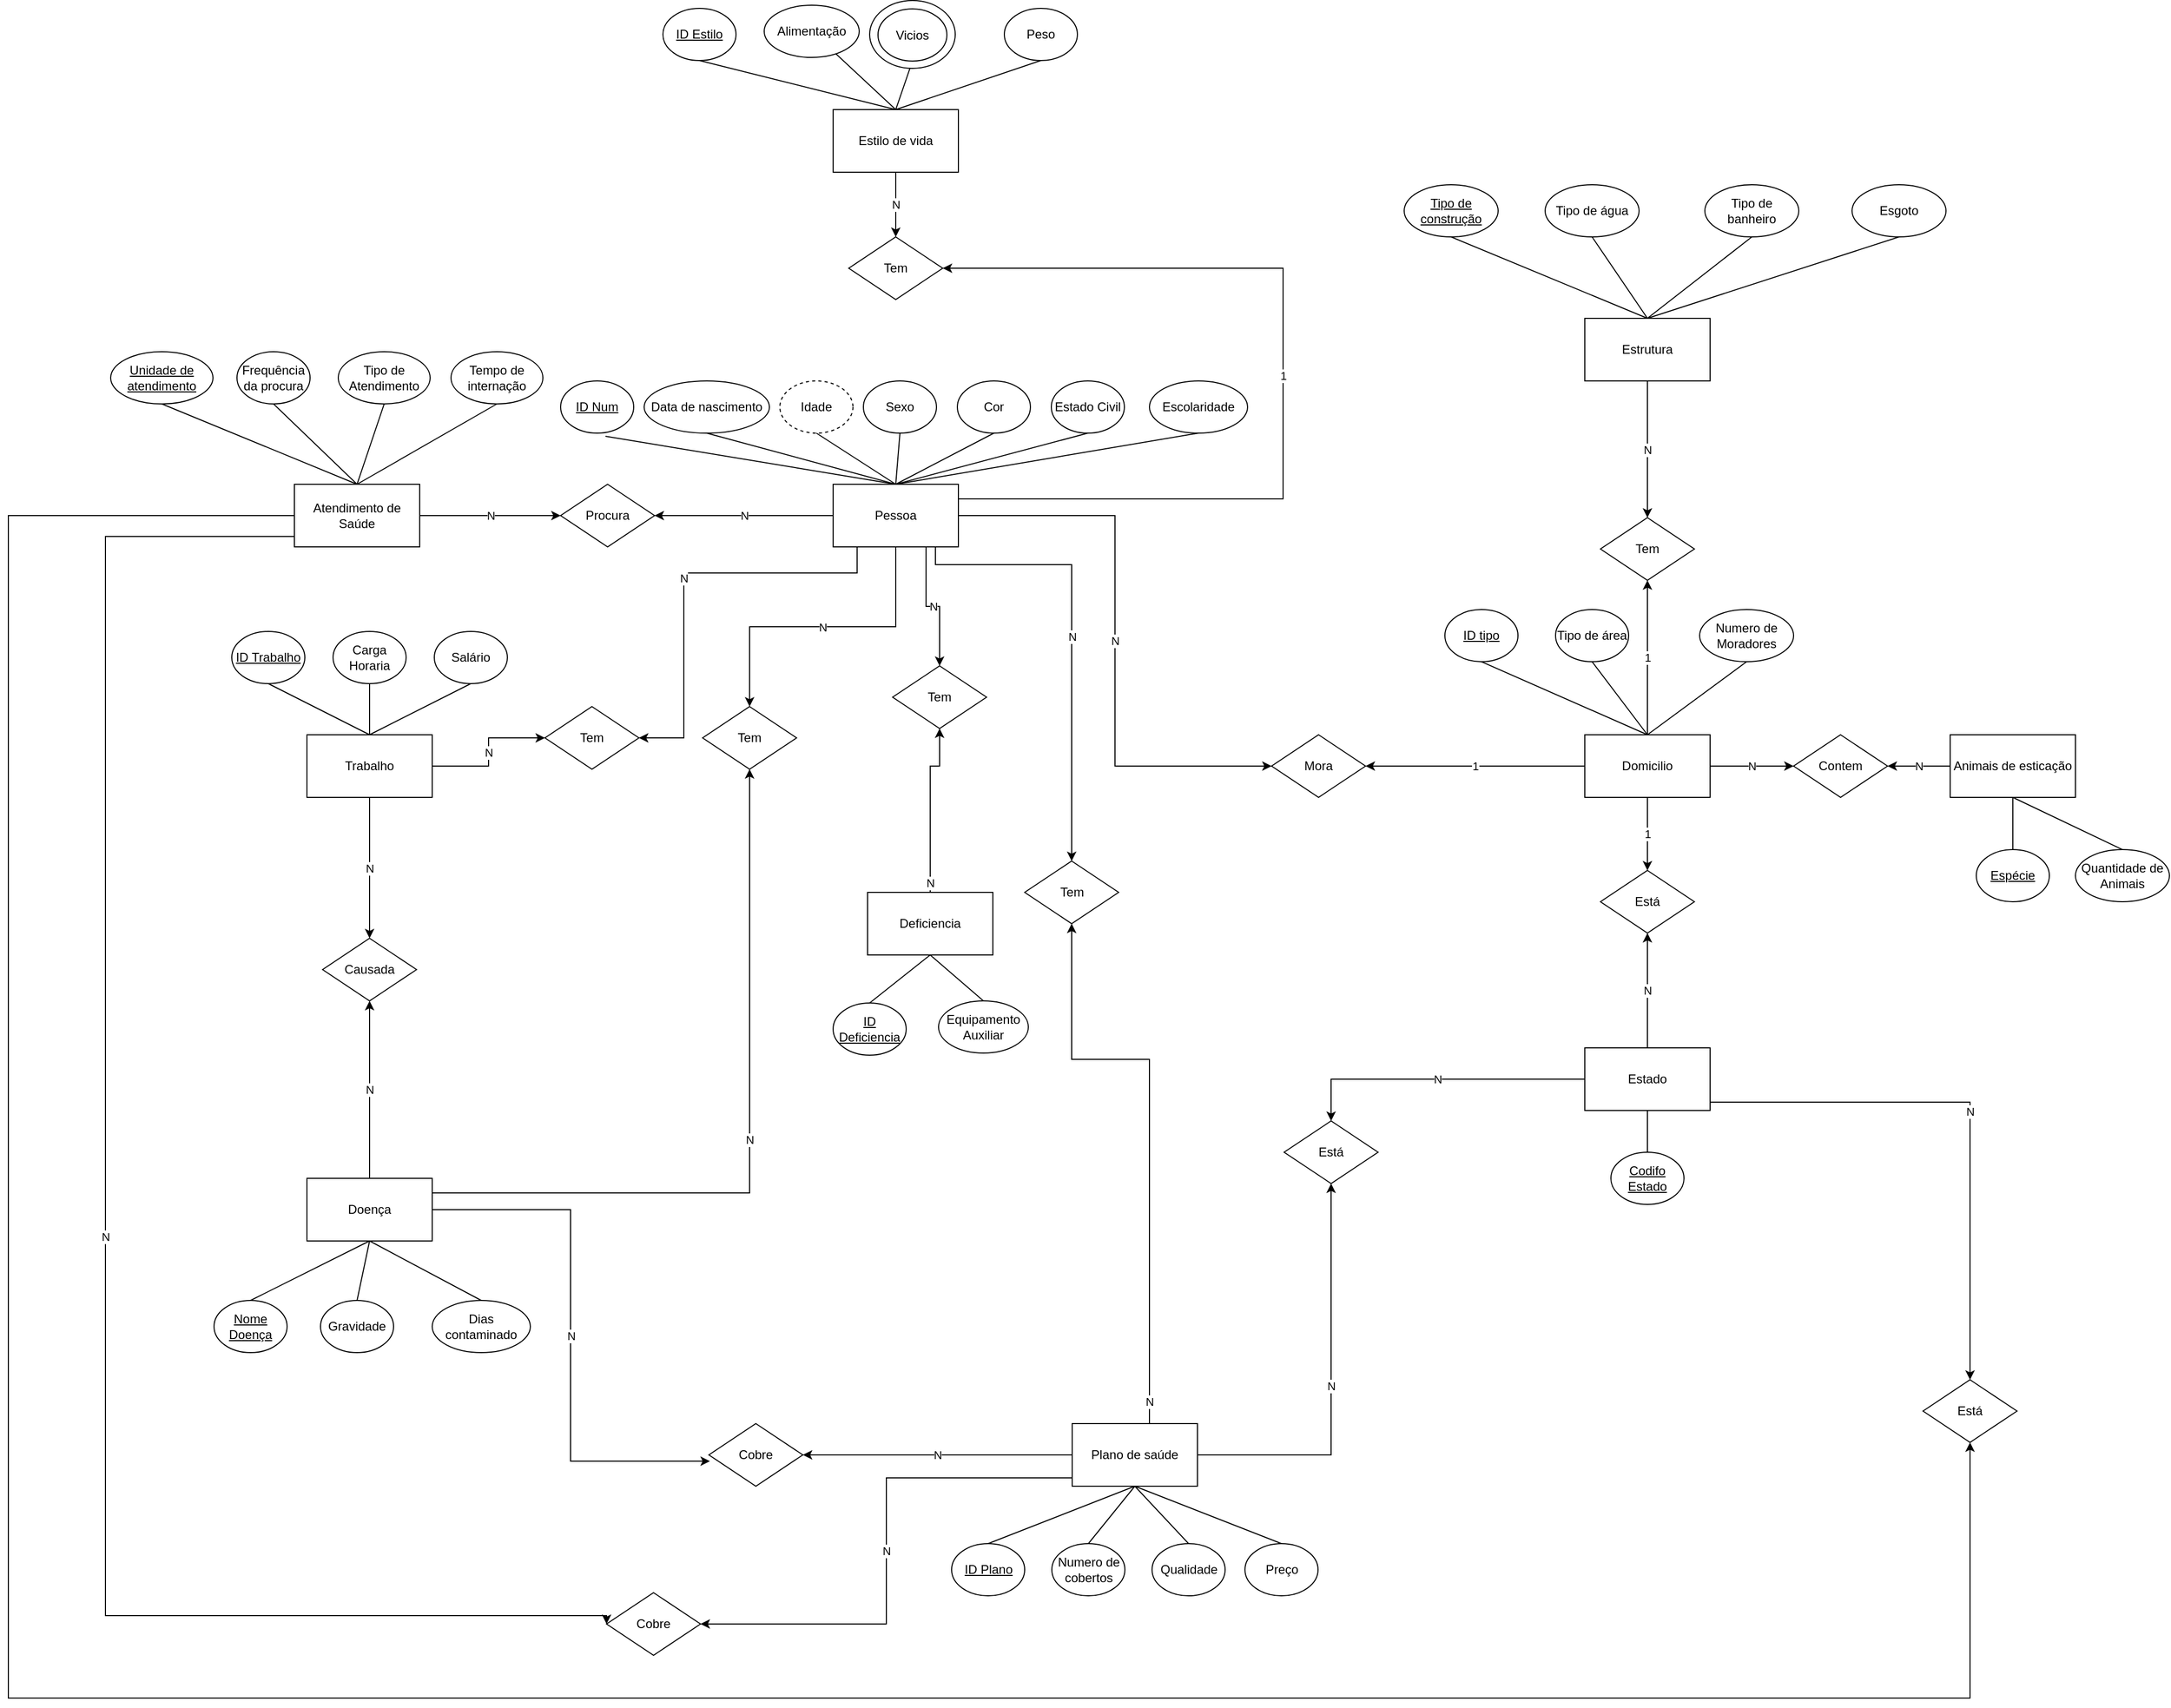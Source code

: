 <mxfile version="15.2.9" type="github">
  <diagram id="z8tA9fzvjswGwNnZUVDG" name="Page-1">
    <mxGraphModel dx="3155" dy="2375" grid="0" gridSize="10" guides="1" tooltips="1" connect="1" arrows="1" fold="1" page="0" pageScale="1" pageWidth="850" pageHeight="1100" math="0" shadow="0">
      <root>
        <mxCell id="0" />
        <mxCell id="1" parent="0" />
        <mxCell id="PHDZe1s5qyJXQ7fVR7Sn-13" value="N" style="edgeStyle=orthogonalEdgeStyle;rounded=0;orthogonalLoop=1;jettySize=auto;html=1;entryX=0;entryY=0.5;entryDx=0;entryDy=0;" parent="1" source="PHDZe1s5qyJXQ7fVR7Sn-1" target="PHDZe1s5qyJXQ7fVR7Sn-12" edge="1">
          <mxGeometry relative="1" as="geometry" />
        </mxCell>
        <mxCell id="PHDZe1s5qyJXQ7fVR7Sn-34" value="N" style="edgeStyle=orthogonalEdgeStyle;rounded=0;orthogonalLoop=1;jettySize=auto;html=1;exitX=0.5;exitY=1;exitDx=0;exitDy=0;" parent="1" source="PHDZe1s5qyJXQ7fVR7Sn-1" target="PHDZe1s5qyJXQ7fVR7Sn-33" edge="1">
          <mxGeometry relative="1" as="geometry" />
        </mxCell>
        <mxCell id="jMFC31TbGM9YnoEHQVQy-81" value="N" style="edgeStyle=orthogonalEdgeStyle;rounded=0;orthogonalLoop=1;jettySize=auto;html=1;entryX=1;entryY=0.5;entryDx=0;entryDy=0;" edge="1" parent="1" source="PHDZe1s5qyJXQ7fVR7Sn-1" target="jMFC31TbGM9YnoEHQVQy-80">
          <mxGeometry relative="1" as="geometry" />
        </mxCell>
        <mxCell id="jMFC31TbGM9YnoEHQVQy-103" value="N" style="edgeStyle=orthogonalEdgeStyle;rounded=0;orthogonalLoop=1;jettySize=auto;html=1;entryX=1;entryY=0.5;entryDx=0;entryDy=0;" edge="1" parent="1" source="PHDZe1s5qyJXQ7fVR7Sn-1" target="jMFC31TbGM9YnoEHQVQy-97">
          <mxGeometry relative="1" as="geometry">
            <Array as="points">
              <mxPoint x="413" y="45" />
              <mxPoint x="247" y="45" />
              <mxPoint x="247" y="203" />
            </Array>
          </mxGeometry>
        </mxCell>
        <mxCell id="jMFC31TbGM9YnoEHQVQy-104" value="N" style="edgeStyle=orthogonalEdgeStyle;rounded=0;orthogonalLoop=1;jettySize=auto;html=1;entryX=0.5;entryY=0;entryDx=0;entryDy=0;" edge="1" parent="1" source="PHDZe1s5qyJXQ7fVR7Sn-1" target="jMFC31TbGM9YnoEHQVQy-100">
          <mxGeometry relative="1" as="geometry">
            <Array as="points">
              <mxPoint x="479" y="77" />
              <mxPoint x="492" y="77" />
            </Array>
          </mxGeometry>
        </mxCell>
        <mxCell id="jMFC31TbGM9YnoEHQVQy-106" value="N" style="edgeStyle=orthogonalEdgeStyle;rounded=0;orthogonalLoop=1;jettySize=auto;html=1;entryX=0.5;entryY=0;entryDx=0;entryDy=0;" edge="1" parent="1" source="PHDZe1s5qyJXQ7fVR7Sn-1" target="jMFC31TbGM9YnoEHQVQy-105">
          <mxGeometry relative="1" as="geometry">
            <mxPoint x="615" y="323" as="targetPoint" />
            <Array as="points">
              <mxPoint x="488" y="37" />
              <mxPoint x="619" y="37" />
            </Array>
          </mxGeometry>
        </mxCell>
        <mxCell id="jMFC31TbGM9YnoEHQVQy-107" value="1" style="edgeStyle=orthogonalEdgeStyle;rounded=0;orthogonalLoop=1;jettySize=auto;html=1;entryX=1;entryY=0.5;entryDx=0;entryDy=0;" edge="1" parent="1" source="PHDZe1s5qyJXQ7fVR7Sn-1" target="jMFC31TbGM9YnoEHQVQy-96">
          <mxGeometry relative="1" as="geometry">
            <Array as="points">
              <mxPoint x="821" y="-26" />
              <mxPoint x="821" y="-247" />
            </Array>
          </mxGeometry>
        </mxCell>
        <mxCell id="PHDZe1s5qyJXQ7fVR7Sn-1" value="Pessoa" style="rounded=0;whiteSpace=wrap;html=1;" parent="1" vertex="1">
          <mxGeometry x="390" y="-40" width="120" height="60" as="geometry" />
        </mxCell>
        <mxCell id="PHDZe1s5qyJXQ7fVR7Sn-2" value="&lt;u&gt;ID Num&lt;/u&gt;" style="ellipse;whiteSpace=wrap;html=1;" parent="1" vertex="1">
          <mxGeometry x="129" y="-139" width="70" height="50" as="geometry" />
        </mxCell>
        <mxCell id="PHDZe1s5qyJXQ7fVR7Sn-4" value="Data de nascimento" style="ellipse;whiteSpace=wrap;html=1;" parent="1" vertex="1">
          <mxGeometry x="209" y="-139" width="120" height="50" as="geometry" />
        </mxCell>
        <mxCell id="PHDZe1s5qyJXQ7fVR7Sn-5" value="Idade" style="ellipse;whiteSpace=wrap;html=1;dashed=1;" parent="1" vertex="1">
          <mxGeometry x="339" y="-139" width="70" height="50" as="geometry" />
        </mxCell>
        <mxCell id="PHDZe1s5qyJXQ7fVR7Sn-6" value="Sexo" style="ellipse;whiteSpace=wrap;html=1;" parent="1" vertex="1">
          <mxGeometry x="419" y="-139" width="70" height="50" as="geometry" />
        </mxCell>
        <mxCell id="PHDZe1s5qyJXQ7fVR7Sn-7" value="" style="endArrow=none;html=1;exitX=0.614;exitY=1.06;exitDx=0;exitDy=0;exitPerimeter=0;entryX=0.5;entryY=0;entryDx=0;entryDy=0;" parent="1" source="PHDZe1s5qyJXQ7fVR7Sn-2" target="PHDZe1s5qyJXQ7fVR7Sn-1" edge="1">
          <mxGeometry width="50" height="50" relative="1" as="geometry">
            <mxPoint x="420" y="250" as="sourcePoint" />
            <mxPoint x="470" y="200" as="targetPoint" />
          </mxGeometry>
        </mxCell>
        <mxCell id="PHDZe1s5qyJXQ7fVR7Sn-8" value="" style="endArrow=none;html=1;entryX=0.5;entryY=0;entryDx=0;entryDy=0;exitX=0.5;exitY=1;exitDx=0;exitDy=0;" parent="1" source="PHDZe1s5qyJXQ7fVR7Sn-4" target="PHDZe1s5qyJXQ7fVR7Sn-1" edge="1">
          <mxGeometry width="50" height="50" relative="1" as="geometry">
            <mxPoint x="420" y="250" as="sourcePoint" />
            <mxPoint x="470" y="200" as="targetPoint" />
          </mxGeometry>
        </mxCell>
        <mxCell id="PHDZe1s5qyJXQ7fVR7Sn-9" value="" style="endArrow=none;html=1;entryX=0.5;entryY=0;entryDx=0;entryDy=0;exitX=0.5;exitY=1;exitDx=0;exitDy=0;" parent="1" source="PHDZe1s5qyJXQ7fVR7Sn-5" target="PHDZe1s5qyJXQ7fVR7Sn-1" edge="1">
          <mxGeometry width="50" height="50" relative="1" as="geometry">
            <mxPoint x="420" y="250" as="sourcePoint" />
            <mxPoint x="470" y="200" as="targetPoint" />
          </mxGeometry>
        </mxCell>
        <mxCell id="PHDZe1s5qyJXQ7fVR7Sn-10" value="" style="endArrow=none;html=1;entryX=0.5;entryY=0;entryDx=0;entryDy=0;exitX=0.5;exitY=1;exitDx=0;exitDy=0;" parent="1" source="PHDZe1s5qyJXQ7fVR7Sn-6" target="PHDZe1s5qyJXQ7fVR7Sn-1" edge="1">
          <mxGeometry width="50" height="50" relative="1" as="geometry">
            <mxPoint x="160" y="250" as="sourcePoint" />
            <mxPoint x="210" y="200" as="targetPoint" />
          </mxGeometry>
        </mxCell>
        <mxCell id="PHDZe1s5qyJXQ7fVR7Sn-14" value="1" style="edgeStyle=orthogonalEdgeStyle;rounded=0;orthogonalLoop=1;jettySize=auto;html=1;exitX=0;exitY=0.5;exitDx=0;exitDy=0;" parent="1" source="PHDZe1s5qyJXQ7fVR7Sn-11" target="PHDZe1s5qyJXQ7fVR7Sn-12" edge="1">
          <mxGeometry relative="1" as="geometry" />
        </mxCell>
        <mxCell id="PHDZe1s5qyJXQ7fVR7Sn-29" value="1" style="edgeStyle=orthogonalEdgeStyle;rounded=0;orthogonalLoop=1;jettySize=auto;html=1;entryX=0.5;entryY=0;entryDx=0;entryDy=0;" parent="1" source="PHDZe1s5qyJXQ7fVR7Sn-11" target="PHDZe1s5qyJXQ7fVR7Sn-28" edge="1">
          <mxGeometry relative="1" as="geometry" />
        </mxCell>
        <mxCell id="jMFC31TbGM9YnoEHQVQy-16" value="N" style="edgeStyle=orthogonalEdgeStyle;rounded=0;orthogonalLoop=1;jettySize=auto;html=1;entryX=0;entryY=0.5;entryDx=0;entryDy=0;" edge="1" parent="1" source="PHDZe1s5qyJXQ7fVR7Sn-11" target="jMFC31TbGM9YnoEHQVQy-15">
          <mxGeometry relative="1" as="geometry" />
        </mxCell>
        <mxCell id="jMFC31TbGM9YnoEHQVQy-31" value="1" style="edgeStyle=orthogonalEdgeStyle;rounded=0;orthogonalLoop=1;jettySize=auto;html=1;entryX=0.5;entryY=1;entryDx=0;entryDy=0;" edge="1" parent="1" source="PHDZe1s5qyJXQ7fVR7Sn-11" target="jMFC31TbGM9YnoEHQVQy-30">
          <mxGeometry relative="1" as="geometry" />
        </mxCell>
        <mxCell id="PHDZe1s5qyJXQ7fVR7Sn-11" value="Domicilio" style="rounded=0;whiteSpace=wrap;html=1;" parent="1" vertex="1">
          <mxGeometry x="1110" y="200" width="120" height="60" as="geometry" />
        </mxCell>
        <mxCell id="PHDZe1s5qyJXQ7fVR7Sn-12" value="Mora" style="rhombus;whiteSpace=wrap;html=1;" parent="1" vertex="1">
          <mxGeometry x="810" y="200" width="90" height="60" as="geometry" />
        </mxCell>
        <mxCell id="PHDZe1s5qyJXQ7fVR7Sn-15" value="&lt;u&gt;ID tipo&lt;/u&gt;" style="ellipse;whiteSpace=wrap;html=1;" parent="1" vertex="1">
          <mxGeometry x="976" y="80" width="70" height="50" as="geometry" />
        </mxCell>
        <mxCell id="PHDZe1s5qyJXQ7fVR7Sn-18" value="" style="endArrow=none;html=1;entryX=0.5;entryY=0;entryDx=0;entryDy=0;exitX=0.5;exitY=1;exitDx=0;exitDy=0;" parent="1" source="PHDZe1s5qyJXQ7fVR7Sn-15" target="PHDZe1s5qyJXQ7fVR7Sn-11" edge="1">
          <mxGeometry width="50" height="50" relative="1" as="geometry">
            <mxPoint x="660" y="360" as="sourcePoint" />
            <mxPoint x="710" y="310" as="targetPoint" />
          </mxGeometry>
        </mxCell>
        <mxCell id="PHDZe1s5qyJXQ7fVR7Sn-19" value="Tipo de área" style="ellipse;whiteSpace=wrap;html=1;" parent="1" vertex="1">
          <mxGeometry x="1082" y="80" width="70" height="50" as="geometry" />
        </mxCell>
        <mxCell id="PHDZe1s5qyJXQ7fVR7Sn-20" value="Numero de Moradores" style="ellipse;whiteSpace=wrap;html=1;" parent="1" vertex="1">
          <mxGeometry x="1220" y="80" width="90" height="50" as="geometry" />
        </mxCell>
        <mxCell id="PHDZe1s5qyJXQ7fVR7Sn-30" value="N" style="edgeStyle=orthogonalEdgeStyle;rounded=0;orthogonalLoop=1;jettySize=auto;html=1;entryX=0.5;entryY=1;entryDx=0;entryDy=0;" parent="1" source="PHDZe1s5qyJXQ7fVR7Sn-22" target="PHDZe1s5qyJXQ7fVR7Sn-28" edge="1">
          <mxGeometry relative="1" as="geometry" />
        </mxCell>
        <mxCell id="jMFC31TbGM9YnoEHQVQy-120" value="N" style="edgeStyle=orthogonalEdgeStyle;rounded=0;orthogonalLoop=1;jettySize=auto;html=1;entryX=0.5;entryY=0;entryDx=0;entryDy=0;" edge="1" parent="1" source="PHDZe1s5qyJXQ7fVR7Sn-22" target="jMFC31TbGM9YnoEHQVQy-119">
          <mxGeometry relative="1" as="geometry">
            <Array as="points">
              <mxPoint x="1479" y="552" />
            </Array>
          </mxGeometry>
        </mxCell>
        <mxCell id="jMFC31TbGM9YnoEHQVQy-123" value="N" style="edgeStyle=orthogonalEdgeStyle;rounded=0;orthogonalLoop=1;jettySize=auto;html=1;" edge="1" parent="1" source="PHDZe1s5qyJXQ7fVR7Sn-22" target="jMFC31TbGM9YnoEHQVQy-122">
          <mxGeometry relative="1" as="geometry" />
        </mxCell>
        <mxCell id="PHDZe1s5qyJXQ7fVR7Sn-22" value="Estado" style="rounded=0;whiteSpace=wrap;html=1;" parent="1" vertex="1">
          <mxGeometry x="1110" y="500" width="120" height="60" as="geometry" />
        </mxCell>
        <mxCell id="PHDZe1s5qyJXQ7fVR7Sn-25" value="&lt;u&gt;Codifo Estado&lt;/u&gt;" style="ellipse;whiteSpace=wrap;html=1;" parent="1" vertex="1">
          <mxGeometry x="1135" y="600" width="70" height="50" as="geometry" />
        </mxCell>
        <mxCell id="PHDZe1s5qyJXQ7fVR7Sn-26" value="" style="endArrow=none;html=1;entryX=0.5;entryY=0;entryDx=0;entryDy=0;exitX=0.5;exitY=1;exitDx=0;exitDy=0;" parent="1" source="PHDZe1s5qyJXQ7fVR7Sn-19" target="PHDZe1s5qyJXQ7fVR7Sn-11" edge="1">
          <mxGeometry width="50" height="50" relative="1" as="geometry">
            <mxPoint x="660" y="360" as="sourcePoint" />
            <mxPoint x="710" y="310" as="targetPoint" />
          </mxGeometry>
        </mxCell>
        <mxCell id="PHDZe1s5qyJXQ7fVR7Sn-27" value="" style="endArrow=none;html=1;entryX=0.5;entryY=0;entryDx=0;entryDy=0;exitX=0.5;exitY=1;exitDx=0;exitDy=0;" parent="1" source="PHDZe1s5qyJXQ7fVR7Sn-20" target="PHDZe1s5qyJXQ7fVR7Sn-11" edge="1">
          <mxGeometry width="50" height="50" relative="1" as="geometry">
            <mxPoint x="660" y="360" as="sourcePoint" />
            <mxPoint x="710" y="310" as="targetPoint" />
          </mxGeometry>
        </mxCell>
        <mxCell id="PHDZe1s5qyJXQ7fVR7Sn-28" value="Está" style="rhombus;whiteSpace=wrap;html=1;" parent="1" vertex="1">
          <mxGeometry x="1125" y="330" width="90" height="60" as="geometry" />
        </mxCell>
        <mxCell id="PHDZe1s5qyJXQ7fVR7Sn-31" value="" style="endArrow=none;html=1;entryX=0.5;entryY=1;entryDx=0;entryDy=0;entryPerimeter=0;exitX=0.5;exitY=0;exitDx=0;exitDy=0;" parent="1" source="PHDZe1s5qyJXQ7fVR7Sn-25" target="PHDZe1s5qyJXQ7fVR7Sn-22" edge="1">
          <mxGeometry width="50" height="50" relative="1" as="geometry">
            <mxPoint x="660" y="340" as="sourcePoint" />
            <mxPoint x="710" y="290" as="targetPoint" />
          </mxGeometry>
        </mxCell>
        <mxCell id="PHDZe1s5qyJXQ7fVR7Sn-35" value="N" style="edgeStyle=orthogonalEdgeStyle;rounded=0;orthogonalLoop=1;jettySize=auto;html=1;" parent="1" source="PHDZe1s5qyJXQ7fVR7Sn-32" target="PHDZe1s5qyJXQ7fVR7Sn-33" edge="1">
          <mxGeometry relative="1" as="geometry">
            <Array as="points">
              <mxPoint x="310" y="639" />
            </Array>
          </mxGeometry>
        </mxCell>
        <mxCell id="jMFC31TbGM9YnoEHQVQy-44" value="N" style="edgeStyle=orthogonalEdgeStyle;rounded=0;orthogonalLoop=1;jettySize=auto;html=1;entryX=0.5;entryY=1;entryDx=0;entryDy=0;" edge="1" parent="1" source="PHDZe1s5qyJXQ7fVR7Sn-32" target="jMFC31TbGM9YnoEHQVQy-43">
          <mxGeometry relative="1" as="geometry">
            <mxPoint x="-54" y="504" as="targetPoint" />
          </mxGeometry>
        </mxCell>
        <mxCell id="jMFC31TbGM9YnoEHQVQy-124" value="N" style="edgeStyle=orthogonalEdgeStyle;rounded=0;orthogonalLoop=1;jettySize=auto;html=1;entryX=0.011;entryY=0.6;entryDx=0;entryDy=0;entryPerimeter=0;" edge="1" parent="1" source="PHDZe1s5qyJXQ7fVR7Sn-32" target="jMFC31TbGM9YnoEHQVQy-62">
          <mxGeometry relative="1" as="geometry" />
        </mxCell>
        <mxCell id="PHDZe1s5qyJXQ7fVR7Sn-32" value="Doença" style="rounded=0;whiteSpace=wrap;html=1;" parent="1" vertex="1">
          <mxGeometry x="-114" y="625" width="120" height="60" as="geometry" />
        </mxCell>
        <mxCell id="PHDZe1s5qyJXQ7fVR7Sn-33" value="Tem" style="rhombus;whiteSpace=wrap;html=1;" parent="1" vertex="1">
          <mxGeometry x="265" y="173" width="90" height="60" as="geometry" />
        </mxCell>
        <mxCell id="PHDZe1s5qyJXQ7fVR7Sn-36" value="&lt;u&gt;Nome Doença&lt;/u&gt;" style="ellipse;whiteSpace=wrap;html=1;" parent="1" vertex="1">
          <mxGeometry x="-203" y="742" width="70" height="50" as="geometry" />
        </mxCell>
        <mxCell id="PHDZe1s5qyJXQ7fVR7Sn-37" value="" style="endArrow=none;html=1;entryX=0.5;entryY=1;entryDx=0;entryDy=0;exitX=0.5;exitY=0;exitDx=0;exitDy=0;" parent="1" source="PHDZe1s5qyJXQ7fVR7Sn-36" target="PHDZe1s5qyJXQ7fVR7Sn-32" edge="1">
          <mxGeometry width="50" height="50" relative="1" as="geometry">
            <mxPoint x="520" y="590" as="sourcePoint" />
            <mxPoint x="570" y="540" as="targetPoint" />
          </mxGeometry>
        </mxCell>
        <mxCell id="PHDZe1s5qyJXQ7fVR7Sn-38" value="Gravidade" style="ellipse;whiteSpace=wrap;html=1;" parent="1" vertex="1">
          <mxGeometry x="-101" y="742" width="70" height="50" as="geometry" />
        </mxCell>
        <mxCell id="PHDZe1s5qyJXQ7fVR7Sn-39" value="" style="endArrow=none;html=1;entryX=0.5;entryY=1;entryDx=0;entryDy=0;exitX=0.5;exitY=0;exitDx=0;exitDy=0;" parent="1" source="PHDZe1s5qyJXQ7fVR7Sn-38" target="PHDZe1s5qyJXQ7fVR7Sn-32" edge="1">
          <mxGeometry width="50" height="50" relative="1" as="geometry">
            <mxPoint x="520" y="590" as="sourcePoint" />
            <mxPoint x="570" y="540" as="targetPoint" />
          </mxGeometry>
        </mxCell>
        <mxCell id="jMFC31TbGM9YnoEHQVQy-2" value="Tipo de água" style="ellipse;whiteSpace=wrap;html=1;" vertex="1" parent="1">
          <mxGeometry x="1072" y="-327" width="90" height="50" as="geometry" />
        </mxCell>
        <mxCell id="jMFC31TbGM9YnoEHQVQy-3" value="&lt;u&gt;Tipo de construção&lt;/u&gt;" style="ellipse;whiteSpace=wrap;html=1;" vertex="1" parent="1">
          <mxGeometry x="937" y="-327" width="90" height="50" as="geometry" />
        </mxCell>
        <mxCell id="jMFC31TbGM9YnoEHQVQy-4" value="" style="endArrow=none;html=1;entryX=0.5;entryY=0;entryDx=0;entryDy=0;exitX=0.5;exitY=1;exitDx=0;exitDy=0;" edge="1" parent="1" source="jMFC31TbGM9YnoEHQVQy-2" target="jMFC31TbGM9YnoEHQVQy-28">
          <mxGeometry width="50" height="50" relative="1" as="geometry">
            <mxPoint x="660" y="360" as="sourcePoint" />
            <mxPoint x="710" y="310" as="targetPoint" />
          </mxGeometry>
        </mxCell>
        <mxCell id="jMFC31TbGM9YnoEHQVQy-5" value="" style="endArrow=none;html=1;entryX=0.5;entryY=0;entryDx=0;entryDy=0;exitX=0.5;exitY=1;exitDx=0;exitDy=0;" edge="1" parent="1" source="jMFC31TbGM9YnoEHQVQy-3" target="jMFC31TbGM9YnoEHQVQy-28">
          <mxGeometry width="50" height="50" relative="1" as="geometry">
            <mxPoint x="660" y="360" as="sourcePoint" />
            <mxPoint x="710" y="310" as="targetPoint" />
          </mxGeometry>
        </mxCell>
        <mxCell id="jMFC31TbGM9YnoEHQVQy-6" value="Tipo de banheiro" style="ellipse;whiteSpace=wrap;html=1;" vertex="1" parent="1">
          <mxGeometry x="1225" y="-327" width="90" height="50" as="geometry" />
        </mxCell>
        <mxCell id="jMFC31TbGM9YnoEHQVQy-7" value="Esgoto" style="ellipse;whiteSpace=wrap;html=1;" vertex="1" parent="1">
          <mxGeometry x="1366" y="-327" width="90" height="50" as="geometry" />
        </mxCell>
        <mxCell id="jMFC31TbGM9YnoEHQVQy-8" value="" style="endArrow=none;html=1;entryX=0.5;entryY=0;entryDx=0;entryDy=0;exitX=0.5;exitY=1;exitDx=0;exitDy=0;" edge="1" parent="1" source="jMFC31TbGM9YnoEHQVQy-6" target="jMFC31TbGM9YnoEHQVQy-28">
          <mxGeometry width="50" height="50" relative="1" as="geometry">
            <mxPoint x="660" y="360" as="sourcePoint" />
            <mxPoint x="710" y="310" as="targetPoint" />
          </mxGeometry>
        </mxCell>
        <mxCell id="jMFC31TbGM9YnoEHQVQy-9" value="" style="endArrow=none;html=1;entryX=0.5;entryY=0;entryDx=0;entryDy=0;exitX=0.5;exitY=1;exitDx=0;exitDy=0;" edge="1" parent="1" source="jMFC31TbGM9YnoEHQVQy-7" target="jMFC31TbGM9YnoEHQVQy-28">
          <mxGeometry width="50" height="50" relative="1" as="geometry">
            <mxPoint x="660" y="360" as="sourcePoint" />
            <mxPoint x="710" y="310" as="targetPoint" />
          </mxGeometry>
        </mxCell>
        <mxCell id="jMFC31TbGM9YnoEHQVQy-11" value="Quantidade de Animais" style="ellipse;whiteSpace=wrap;html=1;" vertex="1" parent="1">
          <mxGeometry x="1580" y="310" width="90" height="50" as="geometry" />
        </mxCell>
        <mxCell id="jMFC31TbGM9YnoEHQVQy-12" value="" style="endArrow=none;html=1;exitX=0.5;exitY=0;exitDx=0;exitDy=0;entryX=0.5;entryY=1;entryDx=0;entryDy=0;" edge="1" parent="1" source="jMFC31TbGM9YnoEHQVQy-11" target="jMFC31TbGM9YnoEHQVQy-14">
          <mxGeometry width="50" height="50" relative="1" as="geometry">
            <mxPoint x="1643" y="324" as="sourcePoint" />
            <mxPoint x="1501" y="279" as="targetPoint" />
          </mxGeometry>
        </mxCell>
        <mxCell id="jMFC31TbGM9YnoEHQVQy-19" value="N" style="edgeStyle=orthogonalEdgeStyle;rounded=0;orthogonalLoop=1;jettySize=auto;html=1;entryX=1;entryY=0.5;entryDx=0;entryDy=0;" edge="1" parent="1" source="jMFC31TbGM9YnoEHQVQy-14" target="jMFC31TbGM9YnoEHQVQy-15">
          <mxGeometry relative="1" as="geometry" />
        </mxCell>
        <mxCell id="jMFC31TbGM9YnoEHQVQy-14" value="Animais de esticação" style="rounded=0;whiteSpace=wrap;html=1;" vertex="1" parent="1">
          <mxGeometry x="1460" y="200" width="120" height="60" as="geometry" />
        </mxCell>
        <mxCell id="jMFC31TbGM9YnoEHQVQy-15" value="Contem" style="rhombus;whiteSpace=wrap;html=1;" vertex="1" parent="1">
          <mxGeometry x="1310" y="200" width="90" height="60" as="geometry" />
        </mxCell>
        <mxCell id="jMFC31TbGM9YnoEHQVQy-20" value="&lt;u&gt;Espécie&lt;/u&gt;" style="ellipse;whiteSpace=wrap;html=1;" vertex="1" parent="1">
          <mxGeometry x="1485" y="310" width="70" height="50" as="geometry" />
        </mxCell>
        <mxCell id="jMFC31TbGM9YnoEHQVQy-21" value="" style="endArrow=none;html=1;entryX=0.5;entryY=1;entryDx=0;entryDy=0;exitX=0.5;exitY=0;exitDx=0;exitDy=0;" edge="1" parent="1" source="jMFC31TbGM9YnoEHQVQy-20" target="jMFC31TbGM9YnoEHQVQy-14">
          <mxGeometry width="50" height="50" relative="1" as="geometry">
            <mxPoint x="1210" y="440" as="sourcePoint" />
            <mxPoint x="1260" y="390" as="targetPoint" />
          </mxGeometry>
        </mxCell>
        <mxCell id="jMFC31TbGM9YnoEHQVQy-23" value="Cor" style="ellipse;whiteSpace=wrap;html=1;" vertex="1" parent="1">
          <mxGeometry x="509" y="-139" width="70" height="50" as="geometry" />
        </mxCell>
        <mxCell id="jMFC31TbGM9YnoEHQVQy-24" value="" style="endArrow=none;html=1;exitX=0.5;exitY=1;exitDx=0;exitDy=0;entryX=0.5;entryY=0;entryDx=0;entryDy=0;" edge="1" parent="1" source="jMFC31TbGM9YnoEHQVQy-23" target="PHDZe1s5qyJXQ7fVR7Sn-1">
          <mxGeometry width="50" height="50" relative="1" as="geometry">
            <mxPoint x="510" y="240" as="sourcePoint" />
            <mxPoint x="560" y="190" as="targetPoint" />
          </mxGeometry>
        </mxCell>
        <mxCell id="jMFC31TbGM9YnoEHQVQy-25" value="Estado Civil" style="ellipse;whiteSpace=wrap;html=1;" vertex="1" parent="1">
          <mxGeometry x="599" y="-139" width="70" height="50" as="geometry" />
        </mxCell>
        <mxCell id="jMFC31TbGM9YnoEHQVQy-26" value="" style="endArrow=none;html=1;exitX=0.5;exitY=1;exitDx=0;exitDy=0;entryX=0.5;entryY=0;entryDx=0;entryDy=0;" edge="1" parent="1" source="jMFC31TbGM9YnoEHQVQy-25" target="PHDZe1s5qyJXQ7fVR7Sn-1">
          <mxGeometry width="50" height="50" relative="1" as="geometry">
            <mxPoint x="510" y="240" as="sourcePoint" />
            <mxPoint x="560" y="190" as="targetPoint" />
          </mxGeometry>
        </mxCell>
        <mxCell id="jMFC31TbGM9YnoEHQVQy-32" value="N" style="edgeStyle=orthogonalEdgeStyle;rounded=0;orthogonalLoop=1;jettySize=auto;html=1;entryX=0.5;entryY=0;entryDx=0;entryDy=0;" edge="1" parent="1" source="jMFC31TbGM9YnoEHQVQy-28" target="jMFC31TbGM9YnoEHQVQy-30">
          <mxGeometry relative="1" as="geometry" />
        </mxCell>
        <mxCell id="jMFC31TbGM9YnoEHQVQy-28" value="Estrutura" style="rounded=0;whiteSpace=wrap;html=1;" vertex="1" parent="1">
          <mxGeometry x="1110" y="-199" width="120" height="60" as="geometry" />
        </mxCell>
        <mxCell id="jMFC31TbGM9YnoEHQVQy-30" value="Tem" style="rhombus;whiteSpace=wrap;html=1;" vertex="1" parent="1">
          <mxGeometry x="1125" y="-8" width="90" height="60" as="geometry" />
        </mxCell>
        <mxCell id="jMFC31TbGM9YnoEHQVQy-33" value="Escolaridade" style="ellipse;whiteSpace=wrap;html=1;" vertex="1" parent="1">
          <mxGeometry x="693" y="-139" width="94" height="50" as="geometry" />
        </mxCell>
        <mxCell id="jMFC31TbGM9YnoEHQVQy-34" value="" style="endArrow=none;html=1;exitX=0.5;exitY=1;exitDx=0;exitDy=0;entryX=0.5;entryY=0;entryDx=0;entryDy=0;" edge="1" parent="1" source="jMFC31TbGM9YnoEHQVQy-33" target="PHDZe1s5qyJXQ7fVR7Sn-1">
          <mxGeometry width="50" height="50" relative="1" as="geometry">
            <mxPoint x="510" y="240" as="sourcePoint" />
            <mxPoint x="560" y="190" as="targetPoint" />
          </mxGeometry>
        </mxCell>
        <mxCell id="jMFC31TbGM9YnoEHQVQy-46" value="N" style="edgeStyle=orthogonalEdgeStyle;rounded=0;orthogonalLoop=1;jettySize=auto;html=1;" edge="1" parent="1" source="jMFC31TbGM9YnoEHQVQy-35" target="jMFC31TbGM9YnoEHQVQy-43">
          <mxGeometry relative="1" as="geometry" />
        </mxCell>
        <mxCell id="jMFC31TbGM9YnoEHQVQy-101" value="N" style="edgeStyle=orthogonalEdgeStyle;rounded=0;orthogonalLoop=1;jettySize=auto;html=1;" edge="1" parent="1" source="jMFC31TbGM9YnoEHQVQy-35" target="jMFC31TbGM9YnoEHQVQy-97">
          <mxGeometry relative="1" as="geometry" />
        </mxCell>
        <mxCell id="jMFC31TbGM9YnoEHQVQy-35" value="Trabalho" style="rounded=0;whiteSpace=wrap;html=1;" vertex="1" parent="1">
          <mxGeometry x="-114" y="200" width="120" height="60" as="geometry" />
        </mxCell>
        <mxCell id="jMFC31TbGM9YnoEHQVQy-43" value="Causada" style="rhombus;whiteSpace=wrap;html=1;" vertex="1" parent="1">
          <mxGeometry x="-99" y="395" width="90" height="60" as="geometry" />
        </mxCell>
        <mxCell id="jMFC31TbGM9YnoEHQVQy-47" value="&lt;u&gt;ID Trabalho&lt;/u&gt;" style="ellipse;whiteSpace=wrap;html=1;" vertex="1" parent="1">
          <mxGeometry x="-186" y="101" width="70" height="50" as="geometry" />
        </mxCell>
        <mxCell id="jMFC31TbGM9YnoEHQVQy-48" value="Carga Horaria" style="ellipse;whiteSpace=wrap;html=1;" vertex="1" parent="1">
          <mxGeometry x="-89" y="101" width="70" height="50" as="geometry" />
        </mxCell>
        <mxCell id="jMFC31TbGM9YnoEHQVQy-49" value="" style="endArrow=none;html=1;entryX=0.5;entryY=0;entryDx=0;entryDy=0;exitX=0.5;exitY=1;exitDx=0;exitDy=0;" edge="1" parent="1" source="jMFC31TbGM9YnoEHQVQy-47" target="jMFC31TbGM9YnoEHQVQy-35">
          <mxGeometry width="50" height="50" relative="1" as="geometry">
            <mxPoint x="206" y="322" as="sourcePoint" />
            <mxPoint x="256" y="272" as="targetPoint" />
          </mxGeometry>
        </mxCell>
        <mxCell id="jMFC31TbGM9YnoEHQVQy-50" value="" style="endArrow=none;html=1;entryX=0.5;entryY=0;entryDx=0;entryDy=0;exitX=0.5;exitY=1;exitDx=0;exitDy=0;" edge="1" parent="1" source="jMFC31TbGM9YnoEHQVQy-48" target="jMFC31TbGM9YnoEHQVQy-35">
          <mxGeometry width="50" height="50" relative="1" as="geometry">
            <mxPoint x="206" y="322" as="sourcePoint" />
            <mxPoint x="256" y="272" as="targetPoint" />
          </mxGeometry>
        </mxCell>
        <mxCell id="jMFC31TbGM9YnoEHQVQy-51" value="Salário" style="ellipse;whiteSpace=wrap;html=1;" vertex="1" parent="1">
          <mxGeometry x="8" y="101" width="70" height="50" as="geometry" />
        </mxCell>
        <mxCell id="jMFC31TbGM9YnoEHQVQy-52" value="" style="endArrow=none;html=1;entryX=0.5;entryY=0;entryDx=0;entryDy=0;exitX=0.5;exitY=1;exitDx=0;exitDy=0;" edge="1" parent="1" source="jMFC31TbGM9YnoEHQVQy-51" target="jMFC31TbGM9YnoEHQVQy-35">
          <mxGeometry width="50" height="50" relative="1" as="geometry">
            <mxPoint x="206" y="322" as="sourcePoint" />
            <mxPoint x="256" y="272" as="targetPoint" />
          </mxGeometry>
        </mxCell>
        <mxCell id="jMFC31TbGM9YnoEHQVQy-56" value="N" style="edgeStyle=orthogonalEdgeStyle;rounded=0;orthogonalLoop=1;jettySize=auto;html=1;entryX=0.5;entryY=1;entryDx=0;entryDy=0;" edge="1" parent="1" source="jMFC31TbGM9YnoEHQVQy-53" target="jMFC31TbGM9YnoEHQVQy-100">
          <mxGeometry x="-0.883" relative="1" as="geometry">
            <Array as="points">
              <mxPoint x="483" y="230" />
              <mxPoint x="492" y="230" />
            </Array>
            <mxPoint as="offset" />
          </mxGeometry>
        </mxCell>
        <mxCell id="jMFC31TbGM9YnoEHQVQy-53" value="Deficiencia" style="rounded=0;whiteSpace=wrap;html=1;" vertex="1" parent="1">
          <mxGeometry x="423" y="351" width="120" height="60" as="geometry" />
        </mxCell>
        <mxCell id="jMFC31TbGM9YnoEHQVQy-54" value="&lt;u&gt;ID Deficiencia&lt;/u&gt;" style="ellipse;whiteSpace=wrap;html=1;" vertex="1" parent="1">
          <mxGeometry x="390" y="457" width="70" height="50" as="geometry" />
        </mxCell>
        <mxCell id="jMFC31TbGM9YnoEHQVQy-55" value="" style="endArrow=none;html=1;entryX=0.5;entryY=1;entryDx=0;entryDy=0;exitX=0.5;exitY=0;exitDx=0;exitDy=0;" edge="1" parent="1" source="jMFC31TbGM9YnoEHQVQy-54" target="jMFC31TbGM9YnoEHQVQy-53">
          <mxGeometry width="50" height="50" relative="1" as="geometry">
            <mxPoint x="595" y="371" as="sourcePoint" />
            <mxPoint x="645" y="321" as="targetPoint" />
          </mxGeometry>
        </mxCell>
        <mxCell id="jMFC31TbGM9YnoEHQVQy-58" value="N" style="edgeStyle=orthogonalEdgeStyle;rounded=0;orthogonalLoop=1;jettySize=auto;html=1;entryX=0.5;entryY=1;entryDx=0;entryDy=0;" edge="1" parent="1" source="jMFC31TbGM9YnoEHQVQy-57" target="jMFC31TbGM9YnoEHQVQy-105">
          <mxGeometry x="-0.924" relative="1" as="geometry">
            <Array as="points">
              <mxPoint x="693" y="511" />
              <mxPoint x="619" y="511" />
            </Array>
            <mxPoint as="offset" />
          </mxGeometry>
        </mxCell>
        <mxCell id="jMFC31TbGM9YnoEHQVQy-61" value="N" style="edgeStyle=orthogonalEdgeStyle;rounded=0;orthogonalLoop=1;jettySize=auto;html=1;entryX=0.5;entryY=1;entryDx=0;entryDy=0;" edge="1" parent="1" source="jMFC31TbGM9YnoEHQVQy-57" target="jMFC31TbGM9YnoEHQVQy-122">
          <mxGeometry relative="1" as="geometry" />
        </mxCell>
        <mxCell id="jMFC31TbGM9YnoEHQVQy-63" value="N" style="edgeStyle=orthogonalEdgeStyle;rounded=0;orthogonalLoop=1;jettySize=auto;html=1;entryX=1;entryY=0.5;entryDx=0;entryDy=0;" edge="1" parent="1" source="jMFC31TbGM9YnoEHQVQy-57" target="jMFC31TbGM9YnoEHQVQy-62">
          <mxGeometry relative="1" as="geometry" />
        </mxCell>
        <mxCell id="jMFC31TbGM9YnoEHQVQy-128" value="N" style="edgeStyle=orthogonalEdgeStyle;rounded=0;orthogonalLoop=1;jettySize=auto;html=1;entryX=1;entryY=0.5;entryDx=0;entryDy=0;" edge="1" parent="1" source="jMFC31TbGM9YnoEHQVQy-57" target="jMFC31TbGM9YnoEHQVQy-125">
          <mxGeometry relative="1" as="geometry">
            <Array as="points">
              <mxPoint x="441" y="912" />
              <mxPoint x="441" y="1052" />
            </Array>
          </mxGeometry>
        </mxCell>
        <mxCell id="jMFC31TbGM9YnoEHQVQy-57" value="Plano de saúde" style="rounded=0;whiteSpace=wrap;html=1;" vertex="1" parent="1">
          <mxGeometry x="619" y="860" width="120" height="60" as="geometry" />
        </mxCell>
        <mxCell id="jMFC31TbGM9YnoEHQVQy-59" value="&lt;u&gt;ID Plano&lt;/u&gt;" style="ellipse;whiteSpace=wrap;html=1;" vertex="1" parent="1">
          <mxGeometry x="503.5" y="975" width="70" height="50" as="geometry" />
        </mxCell>
        <mxCell id="jMFC31TbGM9YnoEHQVQy-60" value="" style="endArrow=none;html=1;exitX=0.5;exitY=1;exitDx=0;exitDy=0;entryX=0.5;entryY=0;entryDx=0;entryDy=0;" edge="1" parent="1" source="jMFC31TbGM9YnoEHQVQy-57" target="jMFC31TbGM9YnoEHQVQy-59">
          <mxGeometry width="50" height="50" relative="1" as="geometry">
            <mxPoint x="569" y="486" as="sourcePoint" />
            <mxPoint x="619" y="436" as="targetPoint" />
          </mxGeometry>
        </mxCell>
        <mxCell id="jMFC31TbGM9YnoEHQVQy-62" value="Cobre" style="rhombus;whiteSpace=wrap;html=1;" vertex="1" parent="1">
          <mxGeometry x="271" y="860" width="90" height="60" as="geometry" />
        </mxCell>
        <mxCell id="jMFC31TbGM9YnoEHQVQy-65" value="Numero de cobertos" style="ellipse;whiteSpace=wrap;html=1;" vertex="1" parent="1">
          <mxGeometry x="599.5" y="975" width="70" height="50" as="geometry" />
        </mxCell>
        <mxCell id="jMFC31TbGM9YnoEHQVQy-66" value="" style="endArrow=none;html=1;exitX=0.5;exitY=1;exitDx=0;exitDy=0;entryX=0.5;entryY=0;entryDx=0;entryDy=0;" edge="1" parent="1" source="jMFC31TbGM9YnoEHQVQy-57" target="jMFC31TbGM9YnoEHQVQy-65">
          <mxGeometry width="50" height="50" relative="1" as="geometry">
            <mxPoint x="569" y="486" as="sourcePoint" />
            <mxPoint x="619" y="436" as="targetPoint" />
          </mxGeometry>
        </mxCell>
        <mxCell id="jMFC31TbGM9YnoEHQVQy-67" value="Qualidade" style="ellipse;whiteSpace=wrap;html=1;" vertex="1" parent="1">
          <mxGeometry x="695.5" y="975" width="70" height="50" as="geometry" />
        </mxCell>
        <mxCell id="jMFC31TbGM9YnoEHQVQy-68" value="" style="endArrow=none;html=1;exitX=0.5;exitY=1;exitDx=0;exitDy=0;entryX=0.5;entryY=0;entryDx=0;entryDy=0;" edge="1" parent="1" source="jMFC31TbGM9YnoEHQVQy-57" target="jMFC31TbGM9YnoEHQVQy-67">
          <mxGeometry width="50" height="50" relative="1" as="geometry">
            <mxPoint x="569" y="486" as="sourcePoint" />
            <mxPoint x="619" y="436" as="targetPoint" />
          </mxGeometry>
        </mxCell>
        <mxCell id="jMFC31TbGM9YnoEHQVQy-69" value="Preço" style="ellipse;whiteSpace=wrap;html=1;" vertex="1" parent="1">
          <mxGeometry x="784.5" y="975" width="70" height="50" as="geometry" />
        </mxCell>
        <mxCell id="jMFC31TbGM9YnoEHQVQy-70" value="" style="endArrow=none;html=1;exitX=0.5;exitY=1;exitDx=0;exitDy=0;entryX=0.5;entryY=0;entryDx=0;entryDy=0;" edge="1" parent="1" source="jMFC31TbGM9YnoEHQVQy-57" target="jMFC31TbGM9YnoEHQVQy-69">
          <mxGeometry width="50" height="50" relative="1" as="geometry">
            <mxPoint x="569" y="486" as="sourcePoint" />
            <mxPoint x="619" y="436" as="targetPoint" />
          </mxGeometry>
        </mxCell>
        <mxCell id="jMFC31TbGM9YnoEHQVQy-71" value="Dias contaminado" style="ellipse;whiteSpace=wrap;html=1;" vertex="1" parent="1">
          <mxGeometry x="6" y="742" width="94" height="50" as="geometry" />
        </mxCell>
        <mxCell id="jMFC31TbGM9YnoEHQVQy-74" value="" style="endArrow=none;html=1;entryX=0.5;entryY=1;entryDx=0;entryDy=0;exitX=0.5;exitY=0;exitDx=0;exitDy=0;" edge="1" parent="1" source="jMFC31TbGM9YnoEHQVQy-71" target="PHDZe1s5qyJXQ7fVR7Sn-32">
          <mxGeometry width="50" height="50" relative="1" as="geometry">
            <mxPoint x="520" y="590" as="sourcePoint" />
            <mxPoint x="570" y="540" as="targetPoint" />
          </mxGeometry>
        </mxCell>
        <mxCell id="jMFC31TbGM9YnoEHQVQy-76" value="Equipamento Auxiliar" style="ellipse;whiteSpace=wrap;html=1;" vertex="1" parent="1">
          <mxGeometry x="491" y="455" width="86" height="50" as="geometry" />
        </mxCell>
        <mxCell id="jMFC31TbGM9YnoEHQVQy-77" value="" style="endArrow=none;html=1;entryX=0.5;entryY=1;entryDx=0;entryDy=0;exitX=0.5;exitY=0;exitDx=0;exitDy=0;" edge="1" parent="1" source="jMFC31TbGM9YnoEHQVQy-76" target="jMFC31TbGM9YnoEHQVQy-53">
          <mxGeometry width="50" height="50" relative="1" as="geometry">
            <mxPoint x="595" y="371" as="sourcePoint" />
            <mxPoint x="645" y="321" as="targetPoint" />
          </mxGeometry>
        </mxCell>
        <mxCell id="jMFC31TbGM9YnoEHQVQy-82" value="N" style="edgeStyle=orthogonalEdgeStyle;rounded=0;orthogonalLoop=1;jettySize=auto;html=1;" edge="1" parent="1" source="jMFC31TbGM9YnoEHQVQy-78" target="jMFC31TbGM9YnoEHQVQy-80">
          <mxGeometry relative="1" as="geometry" />
        </mxCell>
        <mxCell id="jMFC31TbGM9YnoEHQVQy-88" style="edgeStyle=orthogonalEdgeStyle;rounded=0;orthogonalLoop=1;jettySize=auto;html=1;entryX=0.5;entryY=1;entryDx=0;entryDy=0;" edge="1" parent="1" source="jMFC31TbGM9YnoEHQVQy-78" target="jMFC31TbGM9YnoEHQVQy-119">
          <mxGeometry relative="1" as="geometry">
            <Array as="points">
              <mxPoint x="-400" y="-10" />
              <mxPoint x="-400" y="1123" />
              <mxPoint x="1479" y="1123" />
            </Array>
          </mxGeometry>
        </mxCell>
        <mxCell id="jMFC31TbGM9YnoEHQVQy-93" value="N" style="edgeStyle=orthogonalEdgeStyle;rounded=0;orthogonalLoop=1;jettySize=auto;html=1;entryX=0;entryY=0.5;entryDx=0;entryDy=0;" edge="1" parent="1" source="jMFC31TbGM9YnoEHQVQy-78" target="jMFC31TbGM9YnoEHQVQy-125">
          <mxGeometry relative="1" as="geometry">
            <mxPoint x="316" y="945" as="targetPoint" />
            <Array as="points">
              <mxPoint x="-307" y="10" />
              <mxPoint x="-307" y="1044" />
              <mxPoint x="173" y="1044" />
            </Array>
          </mxGeometry>
        </mxCell>
        <mxCell id="jMFC31TbGM9YnoEHQVQy-78" value="Atendimento de Saúde" style="rounded=0;whiteSpace=wrap;html=1;" vertex="1" parent="1">
          <mxGeometry x="-126" y="-40" width="120" height="60" as="geometry" />
        </mxCell>
        <mxCell id="jMFC31TbGM9YnoEHQVQy-80" value="Procura" style="rhombus;whiteSpace=wrap;html=1;" vertex="1" parent="1">
          <mxGeometry x="129" y="-40" width="90" height="60" as="geometry" />
        </mxCell>
        <mxCell id="jMFC31TbGM9YnoEHQVQy-84" value="&lt;u&gt;Unidade de atendimento&lt;/u&gt;" style="ellipse;whiteSpace=wrap;html=1;" vertex="1" parent="1">
          <mxGeometry x="-302" y="-167" width="98" height="50" as="geometry" />
        </mxCell>
        <mxCell id="jMFC31TbGM9YnoEHQVQy-85" value="" style="endArrow=none;html=1;entryX=0.5;entryY=0;entryDx=0;entryDy=0;exitX=0.5;exitY=1;exitDx=0;exitDy=0;" edge="1" parent="1" source="jMFC31TbGM9YnoEHQVQy-84" target="jMFC31TbGM9YnoEHQVQy-78">
          <mxGeometry width="50" height="50" relative="1" as="geometry">
            <mxPoint x="14" y="62" as="sourcePoint" />
            <mxPoint x="64" y="12" as="targetPoint" />
          </mxGeometry>
        </mxCell>
        <mxCell id="jMFC31TbGM9YnoEHQVQy-86" value="Frequência da procura" style="ellipse;whiteSpace=wrap;html=1;" vertex="1" parent="1">
          <mxGeometry x="-181" y="-167" width="70" height="50" as="geometry" />
        </mxCell>
        <mxCell id="jMFC31TbGM9YnoEHQVQy-87" value="" style="endArrow=none;html=1;entryX=0.5;entryY=0;entryDx=0;entryDy=0;exitX=0.5;exitY=1;exitDx=0;exitDy=0;" edge="1" parent="1" source="jMFC31TbGM9YnoEHQVQy-86" target="jMFC31TbGM9YnoEHQVQy-78">
          <mxGeometry width="50" height="50" relative="1" as="geometry">
            <mxPoint x="14" y="62" as="sourcePoint" />
            <mxPoint x="64" y="12" as="targetPoint" />
          </mxGeometry>
        </mxCell>
        <mxCell id="jMFC31TbGM9YnoEHQVQy-89" value="Tipo de Atendimento" style="ellipse;whiteSpace=wrap;html=1;" vertex="1" parent="1">
          <mxGeometry x="-84" y="-167" width="88" height="50" as="geometry" />
        </mxCell>
        <mxCell id="jMFC31TbGM9YnoEHQVQy-90" value="" style="endArrow=none;html=1;entryX=0.5;entryY=0;entryDx=0;entryDy=0;exitX=0.5;exitY=1;exitDx=0;exitDy=0;" edge="1" parent="1" source="jMFC31TbGM9YnoEHQVQy-89" target="jMFC31TbGM9YnoEHQVQy-78">
          <mxGeometry width="50" height="50" relative="1" as="geometry">
            <mxPoint x="14" y="62" as="sourcePoint" />
            <mxPoint x="64" y="12" as="targetPoint" />
          </mxGeometry>
        </mxCell>
        <mxCell id="jMFC31TbGM9YnoEHQVQy-91" value="Tempo de internação" style="ellipse;whiteSpace=wrap;html=1;" vertex="1" parent="1">
          <mxGeometry x="24" y="-167" width="88" height="50" as="geometry" />
        </mxCell>
        <mxCell id="jMFC31TbGM9YnoEHQVQy-92" value="" style="endArrow=none;html=1;entryX=0.5;entryY=0;entryDx=0;entryDy=0;exitX=0.5;exitY=1;exitDx=0;exitDy=0;" edge="1" parent="1" source="jMFC31TbGM9YnoEHQVQy-91" target="jMFC31TbGM9YnoEHQVQy-78">
          <mxGeometry width="50" height="50" relative="1" as="geometry">
            <mxPoint x="14" y="62" as="sourcePoint" />
            <mxPoint x="64" y="12" as="targetPoint" />
          </mxGeometry>
        </mxCell>
        <mxCell id="jMFC31TbGM9YnoEHQVQy-108" value="N" style="edgeStyle=orthogonalEdgeStyle;rounded=0;orthogonalLoop=1;jettySize=auto;html=1;entryX=0.5;entryY=0;entryDx=0;entryDy=0;" edge="1" parent="1" source="jMFC31TbGM9YnoEHQVQy-94" target="jMFC31TbGM9YnoEHQVQy-96">
          <mxGeometry relative="1" as="geometry" />
        </mxCell>
        <mxCell id="jMFC31TbGM9YnoEHQVQy-94" value="Estilo de vida" style="rounded=0;whiteSpace=wrap;html=1;" vertex="1" parent="1">
          <mxGeometry x="390" y="-399" width="120" height="60" as="geometry" />
        </mxCell>
        <mxCell id="jMFC31TbGM9YnoEHQVQy-96" value="Tem" style="rhombus;whiteSpace=wrap;html=1;" vertex="1" parent="1">
          <mxGeometry x="405" y="-277" width="90" height="60" as="geometry" />
        </mxCell>
        <mxCell id="jMFC31TbGM9YnoEHQVQy-97" value="Tem" style="rhombus;whiteSpace=wrap;html=1;" vertex="1" parent="1">
          <mxGeometry x="114" y="173" width="90" height="60" as="geometry" />
        </mxCell>
        <mxCell id="jMFC31TbGM9YnoEHQVQy-100" value="Tem" style="rhombus;whiteSpace=wrap;html=1;" vertex="1" parent="1">
          <mxGeometry x="447" y="134" width="90" height="60" as="geometry" />
        </mxCell>
        <mxCell id="jMFC31TbGM9YnoEHQVQy-105" value="Tem" style="rhombus;whiteSpace=wrap;html=1;" vertex="1" parent="1">
          <mxGeometry x="573.5" y="321" width="90" height="60" as="geometry" />
        </mxCell>
        <mxCell id="jMFC31TbGM9YnoEHQVQy-109" value="&lt;u&gt;ID Estilo&lt;/u&gt;" style="ellipse;whiteSpace=wrap;html=1;" vertex="1" parent="1">
          <mxGeometry x="227" y="-496" width="70" height="50" as="geometry" />
        </mxCell>
        <mxCell id="jMFC31TbGM9YnoEHQVQy-110" value="" style="endArrow=none;html=1;entryX=0.5;entryY=0;entryDx=0;entryDy=0;exitX=0.5;exitY=1;exitDx=0;exitDy=0;" edge="1" parent="1" source="jMFC31TbGM9YnoEHQVQy-109" target="jMFC31TbGM9YnoEHQVQy-94">
          <mxGeometry width="50" height="50" relative="1" as="geometry">
            <mxPoint x="448" y="-338" as="sourcePoint" />
            <mxPoint x="498" y="-388" as="targetPoint" />
          </mxGeometry>
        </mxCell>
        <mxCell id="jMFC31TbGM9YnoEHQVQy-111" value="Alimentação" style="ellipse;whiteSpace=wrap;html=1;" vertex="1" parent="1">
          <mxGeometry x="324" y="-499" width="91" height="50" as="geometry" />
        </mxCell>
        <mxCell id="jMFC31TbGM9YnoEHQVQy-112" value="" style="endArrow=none;html=1;entryX=0.5;entryY=0;entryDx=0;entryDy=0;" edge="1" parent="1" source="jMFC31TbGM9YnoEHQVQy-111" target="jMFC31TbGM9YnoEHQVQy-94">
          <mxGeometry width="50" height="50" relative="1" as="geometry">
            <mxPoint x="448" y="-338" as="sourcePoint" />
            <mxPoint x="498" y="-388" as="targetPoint" />
          </mxGeometry>
        </mxCell>
        <mxCell id="jMFC31TbGM9YnoEHQVQy-115" value="" style="endArrow=none;html=1;entryX=0.5;entryY=0;entryDx=0;entryDy=0;exitX=0.5;exitY=1;exitDx=0;exitDy=0;" edge="1" parent="1" source="jMFC31TbGM9YnoEHQVQy-114" target="jMFC31TbGM9YnoEHQVQy-94">
          <mxGeometry width="50" height="50" relative="1" as="geometry">
            <mxPoint x="448" y="-338" as="sourcePoint" />
            <mxPoint x="498" y="-388" as="targetPoint" />
          </mxGeometry>
        </mxCell>
        <mxCell id="jMFC31TbGM9YnoEHQVQy-116" value="" style="ellipse;whiteSpace=wrap;html=1;shadow=0;sketch=0;gradientColor=#ffffff;" vertex="1" parent="1">
          <mxGeometry x="425" y="-503.5" width="82" height="65" as="geometry" />
        </mxCell>
        <mxCell id="jMFC31TbGM9YnoEHQVQy-114" value="Vicios" style="ellipse;whiteSpace=wrap;html=1;gradientColor=#ffffff;sketch=0;shadow=0;perimeterSpacing=0;" vertex="1" parent="1">
          <mxGeometry x="433" y="-495.5" width="66" height="50" as="geometry" />
        </mxCell>
        <mxCell id="jMFC31TbGM9YnoEHQVQy-117" value="Peso" style="ellipse;whiteSpace=wrap;html=1;" vertex="1" parent="1">
          <mxGeometry x="554" y="-496" width="70" height="50" as="geometry" />
        </mxCell>
        <mxCell id="jMFC31TbGM9YnoEHQVQy-118" value="" style="endArrow=none;html=1;entryX=0.5;entryY=0;entryDx=0;entryDy=0;exitX=0.5;exitY=1;exitDx=0;exitDy=0;" edge="1" parent="1" source="jMFC31TbGM9YnoEHQVQy-117" target="jMFC31TbGM9YnoEHQVQy-94">
          <mxGeometry width="50" height="50" relative="1" as="geometry">
            <mxPoint x="448" y="-338" as="sourcePoint" />
            <mxPoint x="498" y="-388" as="targetPoint" />
          </mxGeometry>
        </mxCell>
        <mxCell id="jMFC31TbGM9YnoEHQVQy-119" value="Está" style="rhombus;whiteSpace=wrap;html=1;" vertex="1" parent="1">
          <mxGeometry x="1434" y="818" width="90" height="60" as="geometry" />
        </mxCell>
        <mxCell id="jMFC31TbGM9YnoEHQVQy-122" value="Está" style="rhombus;whiteSpace=wrap;html=1;" vertex="1" parent="1">
          <mxGeometry x="822" y="570" width="90" height="60" as="geometry" />
        </mxCell>
        <mxCell id="jMFC31TbGM9YnoEHQVQy-125" value="Cobre" style="rhombus;whiteSpace=wrap;html=1;" vertex="1" parent="1">
          <mxGeometry x="173" y="1022" width="90" height="60" as="geometry" />
        </mxCell>
      </root>
    </mxGraphModel>
  </diagram>
</mxfile>
